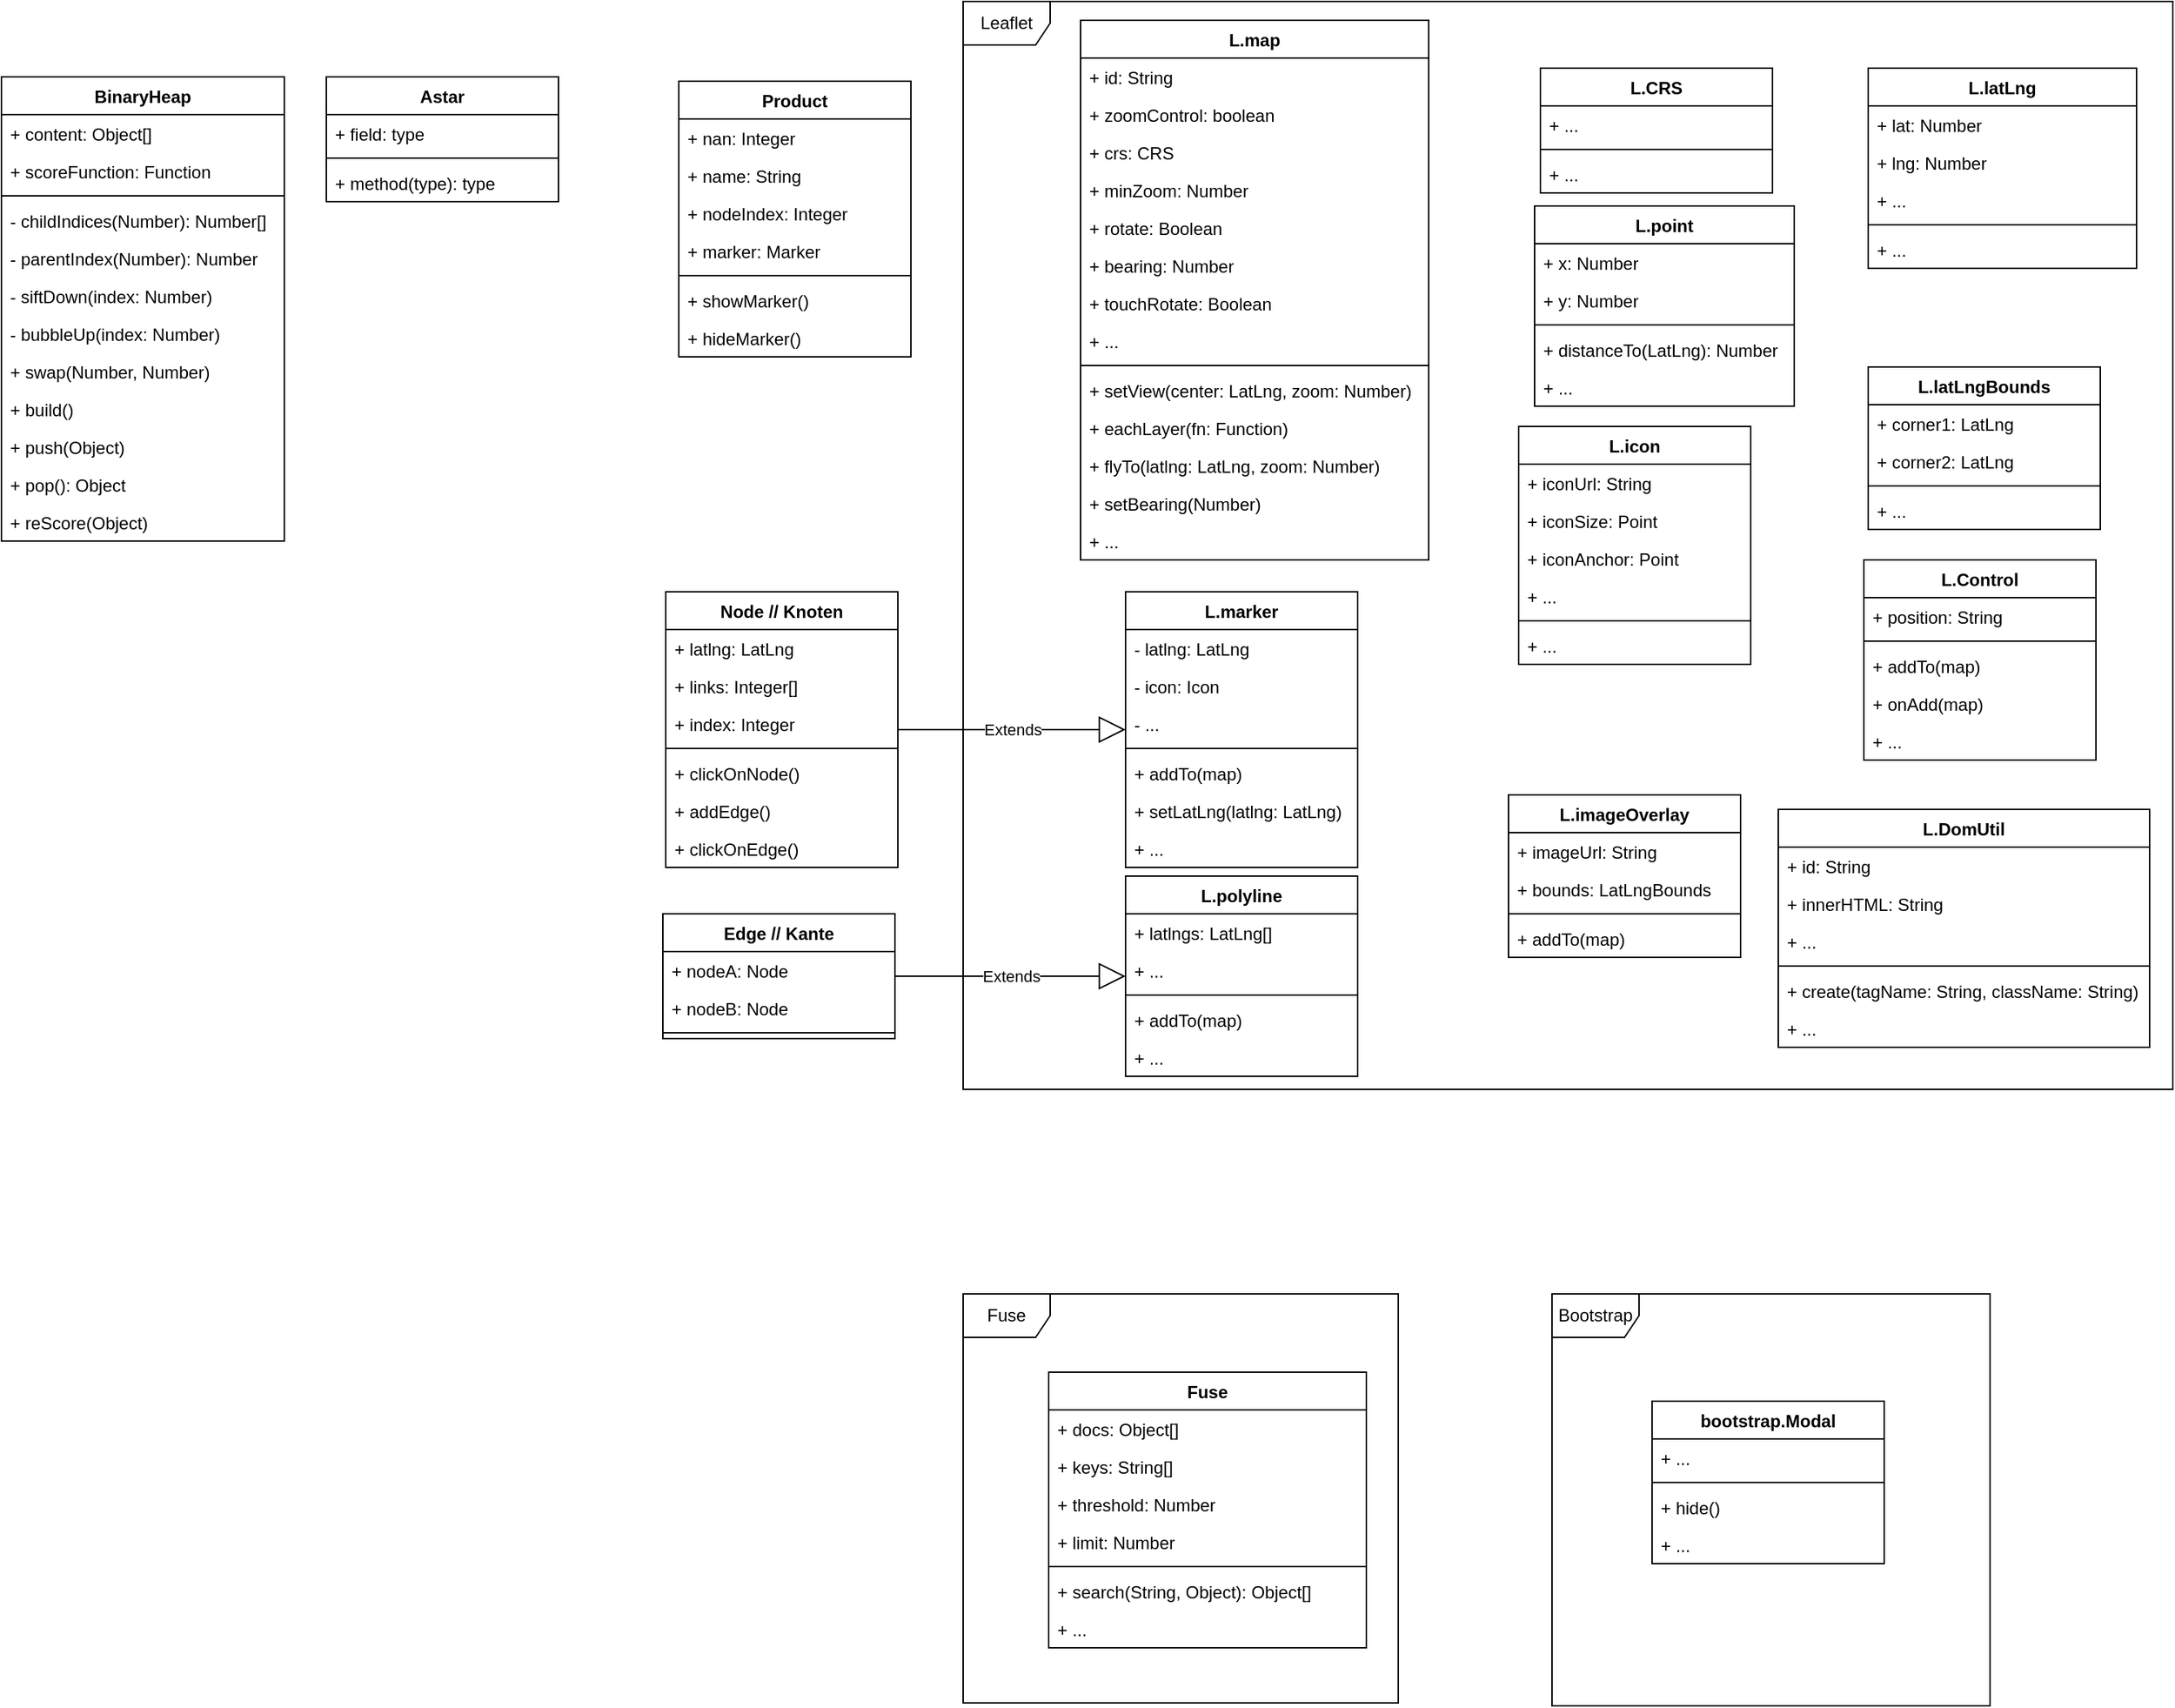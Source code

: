<mxfile pages="2">
    <diagram id="jrNGx-gabtCFgvl1K_JJ" name="Klassendiagramm">
        <mxGraphModel dx="1788" dy="1139" grid="0" gridSize="10" guides="1" tooltips="1" connect="1" arrows="1" fold="1" page="0" pageScale="1" pageWidth="850" pageHeight="1100" math="0" shadow="0">
            <root>
                <mxCell id="0"/>
                <mxCell id="1" parent="0"/>
                <mxCell id="47bcrhxyphqd8BRHlcOZ-18" value="Leaflet" style="shape=umlFrame;whiteSpace=wrap;html=1;movable=0;resizable=0;rotatable=0;deletable=0;editable=0;connectable=0;locked=1;" parent="1" vertex="1">
                    <mxGeometry x="-164" y="-469" width="834" height="750" as="geometry"/>
                </mxCell>
                <mxCell id="-IxNRpvLPGeOnTa2XRwh-1" value="Node // Knoten" style="swimlane;fontStyle=1;align=center;verticalAlign=top;childLayout=stackLayout;horizontal=1;startSize=26;horizontalStack=0;resizeParent=1;resizeParentMax=0;resizeLast=0;collapsible=1;marginBottom=0;" parent="1" vertex="1">
                    <mxGeometry x="-369" y="-62" width="160" height="190" as="geometry"/>
                </mxCell>
                <mxCell id="2" value="+ latlng: LatLng" style="text;strokeColor=none;fillColor=none;align=left;verticalAlign=top;spacingLeft=4;spacingRight=4;overflow=hidden;rotatable=0;points=[[0,0.5],[1,0.5]];portConstraint=eastwest;" parent="-IxNRpvLPGeOnTa2XRwh-1" vertex="1">
                    <mxGeometry y="26" width="160" height="26" as="geometry"/>
                </mxCell>
                <mxCell id="79ByzgNNwlD58r3_2kEv-2" value="+ links: Integer[]" style="text;strokeColor=none;fillColor=none;align=left;verticalAlign=top;spacingLeft=4;spacingRight=4;overflow=hidden;rotatable=0;points=[[0,0.5],[1,0.5]];portConstraint=eastwest;" parent="-IxNRpvLPGeOnTa2XRwh-1" vertex="1">
                    <mxGeometry y="52" width="160" height="26" as="geometry"/>
                </mxCell>
                <mxCell id="47bcrhxyphqd8BRHlcOZ-35" value="+ index: Integer" style="text;strokeColor=none;fillColor=none;align=left;verticalAlign=top;spacingLeft=4;spacingRight=4;overflow=hidden;rotatable=0;points=[[0,0.5],[1,0.5]];portConstraint=eastwest;" parent="-IxNRpvLPGeOnTa2XRwh-1" vertex="1">
                    <mxGeometry y="78" width="160" height="26" as="geometry"/>
                </mxCell>
                <mxCell id="-IxNRpvLPGeOnTa2XRwh-3" value="" style="line;strokeWidth=1;fillColor=none;align=left;verticalAlign=middle;spacingTop=-1;spacingLeft=3;spacingRight=3;rotatable=0;labelPosition=right;points=[];portConstraint=eastwest;strokeColor=inherit;" parent="-IxNRpvLPGeOnTa2XRwh-1" vertex="1">
                    <mxGeometry y="104" width="160" height="8" as="geometry"/>
                </mxCell>
                <mxCell id="-IxNRpvLPGeOnTa2XRwh-4" value="+ clickOnNode()" style="text;strokeColor=none;fillColor=none;align=left;verticalAlign=top;spacingLeft=4;spacingRight=4;overflow=hidden;rotatable=0;points=[[0,0.5],[1,0.5]];portConstraint=eastwest;" parent="-IxNRpvLPGeOnTa2XRwh-1" vertex="1">
                    <mxGeometry y="112" width="160" height="26" as="geometry"/>
                </mxCell>
                <mxCell id="3" value="+ addEdge()" style="text;strokeColor=none;fillColor=none;align=left;verticalAlign=top;spacingLeft=4;spacingRight=4;overflow=hidden;rotatable=0;points=[[0,0.5],[1,0.5]];portConstraint=eastwest;" parent="-IxNRpvLPGeOnTa2XRwh-1" vertex="1">
                    <mxGeometry y="138" width="160" height="26" as="geometry"/>
                </mxCell>
                <mxCell id="4" value="+ clickOnEdge()" style="text;strokeColor=none;fillColor=none;align=left;verticalAlign=top;spacingLeft=4;spacingRight=4;overflow=hidden;rotatable=0;points=[[0,0.5],[1,0.5]];portConstraint=eastwest;" parent="-IxNRpvLPGeOnTa2XRwh-1" vertex="1">
                    <mxGeometry y="164" width="160" height="26" as="geometry"/>
                </mxCell>
                <mxCell id="47bcrhxyphqd8BRHlcOZ-1" value="L.marker" style="swimlane;fontStyle=1;align=center;verticalAlign=top;childLayout=stackLayout;horizontal=1;startSize=26;horizontalStack=0;resizeParent=1;resizeParentMax=0;resizeLast=0;collapsible=1;marginBottom=0;" parent="1" vertex="1">
                    <mxGeometry x="-52" y="-62" width="160" height="190" as="geometry"/>
                </mxCell>
                <mxCell id="47bcrhxyphqd8BRHlcOZ-2" value="- latlng: LatLng" style="text;strokeColor=none;fillColor=none;align=left;verticalAlign=top;spacingLeft=4;spacingRight=4;overflow=hidden;rotatable=0;points=[[0,0.5],[1,0.5]];portConstraint=eastwest;" parent="47bcrhxyphqd8BRHlcOZ-1" vertex="1">
                    <mxGeometry y="26" width="160" height="26" as="geometry"/>
                </mxCell>
                <mxCell id="47bcrhxyphqd8BRHlcOZ-5" value="- icon: Icon" style="text;strokeColor=none;fillColor=none;align=left;verticalAlign=top;spacingLeft=4;spacingRight=4;overflow=hidden;rotatable=0;points=[[0,0.5],[1,0.5]];portConstraint=eastwest;" parent="47bcrhxyphqd8BRHlcOZ-1" vertex="1">
                    <mxGeometry y="52" width="160" height="26" as="geometry"/>
                </mxCell>
                <mxCell id="47bcrhxyphqd8BRHlcOZ-22" value="- ..." style="text;strokeColor=none;fillColor=none;align=left;verticalAlign=top;spacingLeft=4;spacingRight=4;overflow=hidden;rotatable=0;points=[[0,0.5],[1,0.5]];portConstraint=eastwest;" parent="47bcrhxyphqd8BRHlcOZ-1" vertex="1">
                    <mxGeometry y="78" width="160" height="26" as="geometry"/>
                </mxCell>
                <mxCell id="47bcrhxyphqd8BRHlcOZ-3" value="" style="line;strokeWidth=1;fillColor=none;align=left;verticalAlign=middle;spacingTop=-1;spacingLeft=3;spacingRight=3;rotatable=0;labelPosition=right;points=[];portConstraint=eastwest;strokeColor=inherit;" parent="47bcrhxyphqd8BRHlcOZ-1" vertex="1">
                    <mxGeometry y="104" width="160" height="8" as="geometry"/>
                </mxCell>
                <mxCell id="4031oEJd7GCodYw7584o-1" value="+ addTo(map)" style="text;strokeColor=none;fillColor=none;align=left;verticalAlign=top;spacingLeft=4;spacingRight=4;overflow=hidden;rotatable=0;points=[[0,0.5],[1,0.5]];portConstraint=eastwest;" parent="47bcrhxyphqd8BRHlcOZ-1" vertex="1">
                    <mxGeometry y="112" width="160" height="26" as="geometry"/>
                </mxCell>
                <mxCell id="36" value="+ setLatLng(latlng: LatLng)" style="text;strokeColor=none;fillColor=none;align=left;verticalAlign=top;spacingLeft=4;spacingRight=4;overflow=hidden;rotatable=0;points=[[0,0.5],[1,0.5]];portConstraint=eastwest;" parent="47bcrhxyphqd8BRHlcOZ-1" vertex="1">
                    <mxGeometry y="138" width="160" height="26" as="geometry"/>
                </mxCell>
                <mxCell id="47bcrhxyphqd8BRHlcOZ-23" value="+ ..." style="text;strokeColor=none;fillColor=none;align=left;verticalAlign=top;spacingLeft=4;spacingRight=4;overflow=hidden;rotatable=0;points=[[0,0.5],[1,0.5]];portConstraint=eastwest;" parent="47bcrhxyphqd8BRHlcOZ-1" vertex="1">
                    <mxGeometry y="164" width="160" height="26" as="geometry"/>
                </mxCell>
                <mxCell id="47bcrhxyphqd8BRHlcOZ-6" value="L.icon" style="swimlane;fontStyle=1;align=center;verticalAlign=top;childLayout=stackLayout;horizontal=1;startSize=26;horizontalStack=0;resizeParent=1;resizeParentMax=0;resizeLast=0;collapsible=1;marginBottom=0;" parent="1" vertex="1">
                    <mxGeometry x="219" y="-176" width="160" height="164" as="geometry"/>
                </mxCell>
                <mxCell id="47bcrhxyphqd8BRHlcOZ-7" value="+ iconUrl: String" style="text;strokeColor=none;fillColor=none;align=left;verticalAlign=top;spacingLeft=4;spacingRight=4;overflow=hidden;rotatable=0;points=[[0,0.5],[1,0.5]];portConstraint=eastwest;" parent="47bcrhxyphqd8BRHlcOZ-6" vertex="1">
                    <mxGeometry y="26" width="160" height="26" as="geometry"/>
                </mxCell>
                <mxCell id="47bcrhxyphqd8BRHlcOZ-10" value="+ iconSize: Point" style="text;strokeColor=none;fillColor=none;align=left;verticalAlign=top;spacingLeft=4;spacingRight=4;overflow=hidden;rotatable=0;points=[[0,0.5],[1,0.5]];portConstraint=eastwest;" parent="47bcrhxyphqd8BRHlcOZ-6" vertex="1">
                    <mxGeometry y="52" width="160" height="26" as="geometry"/>
                </mxCell>
                <mxCell id="47bcrhxyphqd8BRHlcOZ-11" value="+ iconAnchor: Point" style="text;strokeColor=none;fillColor=none;align=left;verticalAlign=top;spacingLeft=4;spacingRight=4;overflow=hidden;rotatable=0;points=[[0,0.5],[1,0.5]];portConstraint=eastwest;" parent="47bcrhxyphqd8BRHlcOZ-6" vertex="1">
                    <mxGeometry y="78" width="160" height="26" as="geometry"/>
                </mxCell>
                <mxCell id="47bcrhxyphqd8BRHlcOZ-20" value="+ ..." style="text;strokeColor=none;fillColor=none;align=left;verticalAlign=top;spacingLeft=4;spacingRight=4;overflow=hidden;rotatable=0;points=[[0,0.5],[1,0.5]];portConstraint=eastwest;" parent="47bcrhxyphqd8BRHlcOZ-6" vertex="1">
                    <mxGeometry y="104" width="160" height="26" as="geometry"/>
                </mxCell>
                <mxCell id="47bcrhxyphqd8BRHlcOZ-8" value="" style="line;strokeWidth=1;fillColor=none;align=left;verticalAlign=middle;spacingTop=-1;spacingLeft=3;spacingRight=3;rotatable=0;labelPosition=right;points=[];portConstraint=eastwest;strokeColor=inherit;" parent="47bcrhxyphqd8BRHlcOZ-6" vertex="1">
                    <mxGeometry y="130" width="160" height="8" as="geometry"/>
                </mxCell>
                <mxCell id="47bcrhxyphqd8BRHlcOZ-9" value="+ ..." style="text;strokeColor=none;fillColor=none;align=left;verticalAlign=top;spacingLeft=4;spacingRight=4;overflow=hidden;rotatable=0;points=[[0,0.5],[1,0.5]];portConstraint=eastwest;" parent="47bcrhxyphqd8BRHlcOZ-6" vertex="1">
                    <mxGeometry y="138" width="160" height="26" as="geometry"/>
                </mxCell>
                <mxCell id="47bcrhxyphqd8BRHlcOZ-12" value="L.point" style="swimlane;fontStyle=1;align=center;verticalAlign=top;childLayout=stackLayout;horizontal=1;startSize=26;horizontalStack=0;resizeParent=1;resizeParentMax=0;resizeLast=0;collapsible=1;marginBottom=0;" parent="1" vertex="1">
                    <mxGeometry x="230" y="-328" width="179" height="138" as="geometry"/>
                </mxCell>
                <mxCell id="47bcrhxyphqd8BRHlcOZ-13" value="+ x: Number" style="text;strokeColor=none;fillColor=none;align=left;verticalAlign=top;spacingLeft=4;spacingRight=4;overflow=hidden;rotatable=0;points=[[0,0.5],[1,0.5]];portConstraint=eastwest;" parent="47bcrhxyphqd8BRHlcOZ-12" vertex="1">
                    <mxGeometry y="26" width="179" height="26" as="geometry"/>
                </mxCell>
                <mxCell id="47bcrhxyphqd8BRHlcOZ-16" value="+ y: Number" style="text;strokeColor=none;fillColor=none;align=left;verticalAlign=top;spacingLeft=4;spacingRight=4;overflow=hidden;rotatable=0;points=[[0,0.5],[1,0.5]];portConstraint=eastwest;" parent="47bcrhxyphqd8BRHlcOZ-12" vertex="1">
                    <mxGeometry y="52" width="179" height="26" as="geometry"/>
                </mxCell>
                <mxCell id="47bcrhxyphqd8BRHlcOZ-14" value="" style="line;strokeWidth=1;fillColor=none;align=left;verticalAlign=middle;spacingTop=-1;spacingLeft=3;spacingRight=3;rotatable=0;labelPosition=right;points=[];portConstraint=eastwest;strokeColor=inherit;" parent="47bcrhxyphqd8BRHlcOZ-12" vertex="1">
                    <mxGeometry y="78" width="179" height="8" as="geometry"/>
                </mxCell>
                <mxCell id="47bcrhxyphqd8BRHlcOZ-30" value="+ distanceTo(LatLng): Number" style="text;strokeColor=none;fillColor=none;align=left;verticalAlign=top;spacingLeft=4;spacingRight=4;overflow=hidden;rotatable=0;points=[[0,0.5],[1,0.5]];portConstraint=eastwest;" parent="47bcrhxyphqd8BRHlcOZ-12" vertex="1">
                    <mxGeometry y="86" width="179" height="26" as="geometry"/>
                </mxCell>
                <mxCell id="47bcrhxyphqd8BRHlcOZ-15" value="+ ..." style="text;strokeColor=none;fillColor=none;align=left;verticalAlign=top;spacingLeft=4;spacingRight=4;overflow=hidden;rotatable=0;points=[[0,0.5],[1,0.5]];portConstraint=eastwest;" parent="47bcrhxyphqd8BRHlcOZ-12" vertex="1">
                    <mxGeometry y="112" width="179" height="26" as="geometry"/>
                </mxCell>
                <mxCell id="47bcrhxyphqd8BRHlcOZ-24" value="Extends" style="endArrow=block;endSize=16;endFill=0;html=1;exitX=1;exitY=0.5;exitDx=0;exitDy=0;" parent="1" source="-IxNRpvLPGeOnTa2XRwh-1" target="47bcrhxyphqd8BRHlcOZ-1" edge="1">
                    <mxGeometry width="160" relative="1" as="geometry">
                        <mxPoint x="-137" y="203" as="sourcePoint"/>
                        <mxPoint x="23" y="203" as="targetPoint"/>
                    </mxGeometry>
                </mxCell>
                <mxCell id="47bcrhxyphqd8BRHlcOZ-27" value="L.latLng" style="swimlane;fontStyle=1;align=center;verticalAlign=top;childLayout=stackLayout;horizontal=1;startSize=26;horizontalStack=0;resizeParent=1;resizeParentMax=0;resizeLast=0;collapsible=1;marginBottom=0;" parent="1" vertex="1">
                    <mxGeometry x="460" y="-423" width="185" height="138" as="geometry"/>
                </mxCell>
                <mxCell id="47bcrhxyphqd8BRHlcOZ-28" value="+ lat: Number" style="text;strokeColor=none;fillColor=none;align=left;verticalAlign=top;spacingLeft=4;spacingRight=4;overflow=hidden;rotatable=0;points=[[0,0.5],[1,0.5]];portConstraint=eastwest;" parent="47bcrhxyphqd8BRHlcOZ-27" vertex="1">
                    <mxGeometry y="26" width="185" height="26" as="geometry"/>
                </mxCell>
                <mxCell id="47bcrhxyphqd8BRHlcOZ-32" value="+ lng: Number" style="text;strokeColor=none;fillColor=none;align=left;verticalAlign=top;spacingLeft=4;spacingRight=4;overflow=hidden;rotatable=0;points=[[0,0.5],[1,0.5]];portConstraint=eastwest;" parent="47bcrhxyphqd8BRHlcOZ-27" vertex="1">
                    <mxGeometry y="52" width="185" height="26" as="geometry"/>
                </mxCell>
                <mxCell id="47bcrhxyphqd8BRHlcOZ-33" value="+ ..." style="text;strokeColor=none;fillColor=none;align=left;verticalAlign=top;spacingLeft=4;spacingRight=4;overflow=hidden;rotatable=0;points=[[0,0.5],[1,0.5]];portConstraint=eastwest;" parent="47bcrhxyphqd8BRHlcOZ-27" vertex="1">
                    <mxGeometry y="78" width="185" height="26" as="geometry"/>
                </mxCell>
                <mxCell id="47bcrhxyphqd8BRHlcOZ-29" value="" style="line;strokeWidth=1;fillColor=none;align=left;verticalAlign=middle;spacingTop=-1;spacingLeft=3;spacingRight=3;rotatable=0;labelPosition=right;points=[];portConstraint=eastwest;strokeColor=inherit;" parent="47bcrhxyphqd8BRHlcOZ-27" vertex="1">
                    <mxGeometry y="104" width="185" height="8" as="geometry"/>
                </mxCell>
                <mxCell id="47bcrhxyphqd8BRHlcOZ-31" value="+ ..." style="text;strokeColor=none;fillColor=none;align=left;verticalAlign=top;spacingLeft=4;spacingRight=4;overflow=hidden;rotatable=0;points=[[0,0.5],[1,0.5]];portConstraint=eastwest;" parent="47bcrhxyphqd8BRHlcOZ-27" vertex="1">
                    <mxGeometry y="112" width="185" height="26" as="geometry"/>
                </mxCell>
                <mxCell id="47bcrhxyphqd8BRHlcOZ-36" value="L.map" style="swimlane;fontStyle=1;align=center;verticalAlign=top;childLayout=stackLayout;horizontal=1;startSize=26;horizontalStack=0;resizeParent=1;resizeParentMax=0;resizeLast=0;collapsible=1;marginBottom=0;" parent="1" vertex="1">
                    <mxGeometry x="-83" y="-456" width="240" height="372" as="geometry"/>
                </mxCell>
                <mxCell id="47bcrhxyphqd8BRHlcOZ-46" value="+ id: String" style="text;strokeColor=none;fillColor=none;align=left;verticalAlign=top;spacingLeft=4;spacingRight=4;overflow=hidden;rotatable=0;points=[[0,0.5],[1,0.5]];portConstraint=eastwest;" parent="47bcrhxyphqd8BRHlcOZ-36" vertex="1">
                    <mxGeometry y="26" width="240" height="26" as="geometry"/>
                </mxCell>
                <mxCell id="47bcrhxyphqd8BRHlcOZ-37" value="+ zoomControl: boolean" style="text;strokeColor=none;fillColor=none;align=left;verticalAlign=top;spacingLeft=4;spacingRight=4;overflow=hidden;rotatable=0;points=[[0,0.5],[1,0.5]];portConstraint=eastwest;" parent="47bcrhxyphqd8BRHlcOZ-36" vertex="1">
                    <mxGeometry y="52" width="240" height="26" as="geometry"/>
                </mxCell>
                <mxCell id="47bcrhxyphqd8BRHlcOZ-40" value="+ crs: CRS" style="text;strokeColor=none;fillColor=none;align=left;verticalAlign=top;spacingLeft=4;spacingRight=4;overflow=hidden;rotatable=0;points=[[0,0.5],[1,0.5]];portConstraint=eastwest;" parent="47bcrhxyphqd8BRHlcOZ-36" vertex="1">
                    <mxGeometry y="78" width="240" height="26" as="geometry"/>
                </mxCell>
                <mxCell id="47bcrhxyphqd8BRHlcOZ-41" value="+ minZoom: Number" style="text;strokeColor=none;fillColor=none;align=left;verticalAlign=top;spacingLeft=4;spacingRight=4;overflow=hidden;rotatable=0;points=[[0,0.5],[1,0.5]];portConstraint=eastwest;" parent="47bcrhxyphqd8BRHlcOZ-36" vertex="1">
                    <mxGeometry y="104" width="240" height="26" as="geometry"/>
                </mxCell>
                <mxCell id="22" value="+ rotate: Boolean" style="text;strokeColor=none;fillColor=none;align=left;verticalAlign=top;spacingLeft=4;spacingRight=4;overflow=hidden;rotatable=0;points=[[0,0.5],[1,0.5]];portConstraint=eastwest;" parent="47bcrhxyphqd8BRHlcOZ-36" vertex="1">
                    <mxGeometry y="130" width="240" height="26" as="geometry"/>
                </mxCell>
                <mxCell id="23" value="+ bearing: Number" style="text;strokeColor=none;fillColor=none;align=left;verticalAlign=top;spacingLeft=4;spacingRight=4;overflow=hidden;rotatable=0;points=[[0,0.5],[1,0.5]];portConstraint=eastwest;" parent="47bcrhxyphqd8BRHlcOZ-36" vertex="1">
                    <mxGeometry y="156" width="240" height="26" as="geometry"/>
                </mxCell>
                <mxCell id="24" value="+ touchRotate: Boolean" style="text;strokeColor=none;fillColor=none;align=left;verticalAlign=top;spacingLeft=4;spacingRight=4;overflow=hidden;rotatable=0;points=[[0,0.5],[1,0.5]];portConstraint=eastwest;" parent="47bcrhxyphqd8BRHlcOZ-36" vertex="1">
                    <mxGeometry y="182" width="240" height="26" as="geometry"/>
                </mxCell>
                <mxCell id="47bcrhxyphqd8BRHlcOZ-47" value="+ ..." style="text;strokeColor=none;fillColor=none;align=left;verticalAlign=top;spacingLeft=4;spacingRight=4;overflow=hidden;rotatable=0;points=[[0,0.5],[1,0.5]];portConstraint=eastwest;" parent="47bcrhxyphqd8BRHlcOZ-36" vertex="1">
                    <mxGeometry y="208" width="240" height="26" as="geometry"/>
                </mxCell>
                <mxCell id="47bcrhxyphqd8BRHlcOZ-38" value="" style="line;strokeWidth=1;fillColor=none;align=left;verticalAlign=middle;spacingTop=-1;spacingLeft=3;spacingRight=3;rotatable=0;labelPosition=right;points=[];portConstraint=eastwest;strokeColor=inherit;" parent="47bcrhxyphqd8BRHlcOZ-36" vertex="1">
                    <mxGeometry y="234" width="240" height="8" as="geometry"/>
                </mxCell>
                <mxCell id="47bcrhxyphqd8BRHlcOZ-39" value="+ setView(center: LatLng, zoom: Number)" style="text;strokeColor=none;fillColor=none;align=left;verticalAlign=top;spacingLeft=4;spacingRight=4;overflow=hidden;rotatable=0;points=[[0,0.5],[1,0.5]];portConstraint=eastwest;" parent="47bcrhxyphqd8BRHlcOZ-36" vertex="1">
                    <mxGeometry y="242" width="240" height="26" as="geometry"/>
                </mxCell>
                <mxCell id="33" value="+ eachLayer(fn: Function)" style="text;strokeColor=none;fillColor=none;align=left;verticalAlign=top;spacingLeft=4;spacingRight=4;overflow=hidden;rotatable=0;points=[[0,0.5],[1,0.5]];portConstraint=eastwest;" parent="47bcrhxyphqd8BRHlcOZ-36" vertex="1">
                    <mxGeometry y="268" width="240" height="26" as="geometry"/>
                </mxCell>
                <mxCell id="34" value="+ flyTo(latlng: LatLng, zoom: Number)" style="text;strokeColor=none;fillColor=none;align=left;verticalAlign=top;spacingLeft=4;spacingRight=4;overflow=hidden;rotatable=0;points=[[0,0.5],[1,0.5]];portConstraint=eastwest;" parent="47bcrhxyphqd8BRHlcOZ-36" vertex="1">
                    <mxGeometry y="294" width="240" height="26" as="geometry"/>
                </mxCell>
                <mxCell id="35" value="+ setBearing(Number)" style="text;strokeColor=none;fillColor=none;align=left;verticalAlign=top;spacingLeft=4;spacingRight=4;overflow=hidden;rotatable=0;points=[[0,0.5],[1,0.5]];portConstraint=eastwest;" parent="47bcrhxyphqd8BRHlcOZ-36" vertex="1">
                    <mxGeometry y="320" width="240" height="26" as="geometry"/>
                </mxCell>
                <mxCell id="47bcrhxyphqd8BRHlcOZ-48" value="+ ..." style="text;strokeColor=none;fillColor=none;align=left;verticalAlign=top;spacingLeft=4;spacingRight=4;overflow=hidden;rotatable=0;points=[[0,0.5],[1,0.5]];portConstraint=eastwest;" parent="47bcrhxyphqd8BRHlcOZ-36" vertex="1">
                    <mxGeometry y="346" width="240" height="26" as="geometry"/>
                </mxCell>
                <mxCell id="47bcrhxyphqd8BRHlcOZ-42" value="L.imageOverlay" style="swimlane;fontStyle=1;align=center;verticalAlign=top;childLayout=stackLayout;horizontal=1;startSize=26;horizontalStack=0;resizeParent=1;resizeParentMax=0;resizeLast=0;collapsible=1;marginBottom=0;" parent="1" vertex="1">
                    <mxGeometry x="212" y="78" width="160" height="112" as="geometry"/>
                </mxCell>
                <mxCell id="47bcrhxyphqd8BRHlcOZ-43" value="+ imageUrl: String" style="text;strokeColor=none;fillColor=none;align=left;verticalAlign=top;spacingLeft=4;spacingRight=4;overflow=hidden;rotatable=0;points=[[0,0.5],[1,0.5]];portConstraint=eastwest;" parent="47bcrhxyphqd8BRHlcOZ-42" vertex="1">
                    <mxGeometry y="26" width="160" height="26" as="geometry"/>
                </mxCell>
                <mxCell id="47bcrhxyphqd8BRHlcOZ-49" value="+ bounds: LatLngBounds" style="text;strokeColor=none;fillColor=none;align=left;verticalAlign=top;spacingLeft=4;spacingRight=4;overflow=hidden;rotatable=0;points=[[0,0.5],[1,0.5]];portConstraint=eastwest;" parent="47bcrhxyphqd8BRHlcOZ-42" vertex="1">
                    <mxGeometry y="52" width="160" height="26" as="geometry"/>
                </mxCell>
                <mxCell id="47bcrhxyphqd8BRHlcOZ-44" value="" style="line;strokeWidth=1;fillColor=none;align=left;verticalAlign=middle;spacingTop=-1;spacingLeft=3;spacingRight=3;rotatable=0;labelPosition=right;points=[];portConstraint=eastwest;strokeColor=inherit;" parent="47bcrhxyphqd8BRHlcOZ-42" vertex="1">
                    <mxGeometry y="78" width="160" height="8" as="geometry"/>
                </mxCell>
                <mxCell id="47bcrhxyphqd8BRHlcOZ-45" value="+ addTo(map)" style="text;strokeColor=none;fillColor=none;align=left;verticalAlign=top;spacingLeft=4;spacingRight=4;overflow=hidden;rotatable=0;points=[[0,0.5],[1,0.5]];portConstraint=eastwest;" parent="47bcrhxyphqd8BRHlcOZ-42" vertex="1">
                    <mxGeometry y="86" width="160" height="26" as="geometry"/>
                </mxCell>
                <mxCell id="47bcrhxyphqd8BRHlcOZ-50" value="L.latLngBounds" style="swimlane;fontStyle=1;align=center;verticalAlign=top;childLayout=stackLayout;horizontal=1;startSize=26;horizontalStack=0;resizeParent=1;resizeParentMax=0;resizeLast=0;collapsible=1;marginBottom=0;" parent="1" vertex="1">
                    <mxGeometry x="460" y="-217" width="160" height="112" as="geometry"/>
                </mxCell>
                <mxCell id="47bcrhxyphqd8BRHlcOZ-51" value="+ corner1: LatLng" style="text;strokeColor=none;fillColor=none;align=left;verticalAlign=top;spacingLeft=4;spacingRight=4;overflow=hidden;rotatable=0;points=[[0,0.5],[1,0.5]];portConstraint=eastwest;" parent="47bcrhxyphqd8BRHlcOZ-50" vertex="1">
                    <mxGeometry y="26" width="160" height="26" as="geometry"/>
                </mxCell>
                <mxCell id="47bcrhxyphqd8BRHlcOZ-54" value="+ corner2: LatLng" style="text;strokeColor=none;fillColor=none;align=left;verticalAlign=top;spacingLeft=4;spacingRight=4;overflow=hidden;rotatable=0;points=[[0,0.5],[1,0.5]];portConstraint=eastwest;" parent="47bcrhxyphqd8BRHlcOZ-50" vertex="1">
                    <mxGeometry y="52" width="160" height="26" as="geometry"/>
                </mxCell>
                <mxCell id="47bcrhxyphqd8BRHlcOZ-52" value="" style="line;strokeWidth=1;fillColor=none;align=left;verticalAlign=middle;spacingTop=-1;spacingLeft=3;spacingRight=3;rotatable=0;labelPosition=right;points=[];portConstraint=eastwest;strokeColor=inherit;" parent="47bcrhxyphqd8BRHlcOZ-50" vertex="1">
                    <mxGeometry y="78" width="160" height="8" as="geometry"/>
                </mxCell>
                <mxCell id="47bcrhxyphqd8BRHlcOZ-53" value="+ ..." style="text;strokeColor=none;fillColor=none;align=left;verticalAlign=top;spacingLeft=4;spacingRight=4;overflow=hidden;rotatable=0;points=[[0,0.5],[1,0.5]];portConstraint=eastwest;" parent="47bcrhxyphqd8BRHlcOZ-50" vertex="1">
                    <mxGeometry y="86" width="160" height="26" as="geometry"/>
                </mxCell>
                <mxCell id="47bcrhxyphqd8BRHlcOZ-58" value="L.CRS" style="swimlane;fontStyle=1;align=center;verticalAlign=top;childLayout=stackLayout;horizontal=1;startSize=26;horizontalStack=0;resizeParent=1;resizeParentMax=0;resizeLast=0;collapsible=1;marginBottom=0;" parent="1" vertex="1">
                    <mxGeometry x="234" y="-423" width="160" height="86" as="geometry"/>
                </mxCell>
                <mxCell id="47bcrhxyphqd8BRHlcOZ-59" value="+ ..." style="text;strokeColor=none;fillColor=none;align=left;verticalAlign=top;spacingLeft=4;spacingRight=4;overflow=hidden;rotatable=0;points=[[0,0.5],[1,0.5]];portConstraint=eastwest;" parent="47bcrhxyphqd8BRHlcOZ-58" vertex="1">
                    <mxGeometry y="26" width="160" height="26" as="geometry"/>
                </mxCell>
                <mxCell id="47bcrhxyphqd8BRHlcOZ-60" value="" style="line;strokeWidth=1;fillColor=none;align=left;verticalAlign=middle;spacingTop=-1;spacingLeft=3;spacingRight=3;rotatable=0;labelPosition=right;points=[];portConstraint=eastwest;strokeColor=inherit;" parent="47bcrhxyphqd8BRHlcOZ-58" vertex="1">
                    <mxGeometry y="52" width="160" height="8" as="geometry"/>
                </mxCell>
                <mxCell id="47bcrhxyphqd8BRHlcOZ-61" value="+ ..." style="text;strokeColor=none;fillColor=none;align=left;verticalAlign=top;spacingLeft=4;spacingRight=4;overflow=hidden;rotatable=0;points=[[0,0.5],[1,0.5]];portConstraint=eastwest;" parent="47bcrhxyphqd8BRHlcOZ-58" vertex="1">
                    <mxGeometry y="60" width="160" height="26" as="geometry"/>
                </mxCell>
                <mxCell id="4031oEJd7GCodYw7584o-3" value="L.polyline" style="swimlane;fontStyle=1;align=center;verticalAlign=top;childLayout=stackLayout;horizontal=1;startSize=26;horizontalStack=0;resizeParent=1;resizeParentMax=0;resizeLast=0;collapsible=1;marginBottom=0;" parent="1" vertex="1">
                    <mxGeometry x="-52" y="134" width="160" height="138" as="geometry"/>
                </mxCell>
                <mxCell id="4031oEJd7GCodYw7584o-4" value="+ latlngs: LatLng[]" style="text;strokeColor=none;fillColor=none;align=left;verticalAlign=top;spacingLeft=4;spacingRight=4;overflow=hidden;rotatable=0;points=[[0,0.5],[1,0.5]];portConstraint=eastwest;" parent="4031oEJd7GCodYw7584o-3" vertex="1">
                    <mxGeometry y="26" width="160" height="26" as="geometry"/>
                </mxCell>
                <mxCell id="4031oEJd7GCodYw7584o-13" value="+ ..." style="text;strokeColor=none;fillColor=none;align=left;verticalAlign=top;spacingLeft=4;spacingRight=4;overflow=hidden;rotatable=0;points=[[0,0.5],[1,0.5]];portConstraint=eastwest;" parent="4031oEJd7GCodYw7584o-3" vertex="1">
                    <mxGeometry y="52" width="160" height="26" as="geometry"/>
                </mxCell>
                <mxCell id="4031oEJd7GCodYw7584o-5" value="" style="line;strokeWidth=1;fillColor=none;align=left;verticalAlign=middle;spacingTop=-1;spacingLeft=3;spacingRight=3;rotatable=0;labelPosition=right;points=[];portConstraint=eastwest;strokeColor=inherit;" parent="4031oEJd7GCodYw7584o-3" vertex="1">
                    <mxGeometry y="78" width="160" height="8" as="geometry"/>
                </mxCell>
                <mxCell id="4031oEJd7GCodYw7584o-6" value="+ addTo(map)" style="text;strokeColor=none;fillColor=none;align=left;verticalAlign=top;spacingLeft=4;spacingRight=4;overflow=hidden;rotatable=0;points=[[0,0.5],[1,0.5]];portConstraint=eastwest;" parent="4031oEJd7GCodYw7584o-3" vertex="1">
                    <mxGeometry y="86" width="160" height="26" as="geometry"/>
                </mxCell>
                <mxCell id="4031oEJd7GCodYw7584o-14" value="+ ..." style="text;strokeColor=none;fillColor=none;align=left;verticalAlign=top;spacingLeft=4;spacingRight=4;overflow=hidden;rotatable=0;points=[[0,0.5],[1,0.5]];portConstraint=eastwest;" parent="4031oEJd7GCodYw7584o-3" vertex="1">
                    <mxGeometry y="112" width="160" height="26" as="geometry"/>
                </mxCell>
                <mxCell id="4031oEJd7GCodYw7584o-7" value="Edge // Kante" style="swimlane;fontStyle=1;align=center;verticalAlign=top;childLayout=stackLayout;horizontal=1;startSize=26;horizontalStack=0;resizeParent=1;resizeParentMax=0;resizeLast=0;collapsible=1;marginBottom=0;" parent="1" vertex="1">
                    <mxGeometry x="-371" y="160" width="160" height="86" as="geometry"/>
                </mxCell>
                <mxCell id="4031oEJd7GCodYw7584o-8" value="+ nodeA: Node" style="text;strokeColor=none;fillColor=none;align=left;verticalAlign=top;spacingLeft=4;spacingRight=4;overflow=hidden;rotatable=0;points=[[0,0.5],[1,0.5]];portConstraint=eastwest;" parent="4031oEJd7GCodYw7584o-7" vertex="1">
                    <mxGeometry y="26" width="160" height="26" as="geometry"/>
                </mxCell>
                <mxCell id="4031oEJd7GCodYw7584o-12" value="+ nodeB: Node" style="text;strokeColor=none;fillColor=none;align=left;verticalAlign=top;spacingLeft=4;spacingRight=4;overflow=hidden;rotatable=0;points=[[0,0.5],[1,0.5]];portConstraint=eastwest;" parent="4031oEJd7GCodYw7584o-7" vertex="1">
                    <mxGeometry y="52" width="160" height="26" as="geometry"/>
                </mxCell>
                <mxCell id="4031oEJd7GCodYw7584o-9" value="" style="line;strokeWidth=1;fillColor=none;align=left;verticalAlign=middle;spacingTop=-1;spacingLeft=3;spacingRight=3;rotatable=0;labelPosition=right;points=[];portConstraint=eastwest;strokeColor=inherit;" parent="4031oEJd7GCodYw7584o-7" vertex="1">
                    <mxGeometry y="78" width="160" height="8" as="geometry"/>
                </mxCell>
                <mxCell id="4031oEJd7GCodYw7584o-11" value="Extends" style="endArrow=block;endSize=16;endFill=0;html=1;" parent="1" source="4031oEJd7GCodYw7584o-7" target="4031oEJd7GCodYw7584o-3" edge="1">
                    <mxGeometry width="160" relative="1" as="geometry">
                        <mxPoint x="-224" y="166" as="sourcePoint"/>
                        <mxPoint x="-64" y="166" as="targetPoint"/>
                    </mxGeometry>
                </mxCell>
                <mxCell id="eqyPjIkJq11NoU5mD4Jg-10" value="L.Control" style="swimlane;fontStyle=1;align=center;verticalAlign=top;childLayout=stackLayout;horizontal=1;startSize=26;horizontalStack=0;resizeParent=1;resizeParentMax=0;resizeLast=0;collapsible=1;marginBottom=0;" parent="1" vertex="1">
                    <mxGeometry x="457" y="-84" width="160" height="138" as="geometry"/>
                </mxCell>
                <mxCell id="eqyPjIkJq11NoU5mD4Jg-11" value="+ position: String" style="text;strokeColor=none;fillColor=none;align=left;verticalAlign=top;spacingLeft=4;spacingRight=4;overflow=hidden;rotatable=0;points=[[0,0.5],[1,0.5]];portConstraint=eastwest;" parent="eqyPjIkJq11NoU5mD4Jg-10" vertex="1">
                    <mxGeometry y="26" width="160" height="26" as="geometry"/>
                </mxCell>
                <mxCell id="eqyPjIkJq11NoU5mD4Jg-12" value="" style="line;strokeWidth=1;fillColor=none;align=left;verticalAlign=middle;spacingTop=-1;spacingLeft=3;spacingRight=3;rotatable=0;labelPosition=right;points=[];portConstraint=eastwest;strokeColor=inherit;" parent="eqyPjIkJq11NoU5mD4Jg-10" vertex="1">
                    <mxGeometry y="52" width="160" height="8" as="geometry"/>
                </mxCell>
                <mxCell id="eqyPjIkJq11NoU5mD4Jg-13" value="+ addTo(map)" style="text;strokeColor=none;fillColor=none;align=left;verticalAlign=top;spacingLeft=4;spacingRight=4;overflow=hidden;rotatable=0;points=[[0,0.5],[1,0.5]];portConstraint=eastwest;" parent="eqyPjIkJq11NoU5mD4Jg-10" vertex="1">
                    <mxGeometry y="60" width="160" height="26" as="geometry"/>
                </mxCell>
                <mxCell id="eqyPjIkJq11NoU5mD4Jg-14" value="+ onAdd(map)" style="text;strokeColor=none;fillColor=none;align=left;verticalAlign=top;spacingLeft=4;spacingRight=4;overflow=hidden;rotatable=0;points=[[0,0.5],[1,0.5]];portConstraint=eastwest;" parent="eqyPjIkJq11NoU5mD4Jg-10" vertex="1">
                    <mxGeometry y="86" width="160" height="26" as="geometry"/>
                </mxCell>
                <mxCell id="eqyPjIkJq11NoU5mD4Jg-15" value="+ ..." style="text;strokeColor=none;fillColor=none;align=left;verticalAlign=top;spacingLeft=4;spacingRight=4;overflow=hidden;rotatable=0;points=[[0,0.5],[1,0.5]];portConstraint=eastwest;" parent="eqyPjIkJq11NoU5mD4Jg-10" vertex="1">
                    <mxGeometry y="112" width="160" height="26" as="geometry"/>
                </mxCell>
                <mxCell id="5" value="Product" style="swimlane;fontStyle=1;align=center;verticalAlign=top;childLayout=stackLayout;horizontal=1;startSize=26;horizontalStack=0;resizeParent=1;resizeParentMax=0;resizeLast=0;collapsible=1;marginBottom=0;" parent="1" vertex="1">
                    <mxGeometry x="-360" y="-414" width="160" height="190" as="geometry"/>
                </mxCell>
                <mxCell id="10" value="+ nan: Integer" style="text;strokeColor=none;fillColor=none;align=left;verticalAlign=top;spacingLeft=4;spacingRight=4;overflow=hidden;rotatable=0;points=[[0,0.5],[1,0.5]];portConstraint=eastwest;" parent="5" vertex="1">
                    <mxGeometry y="26" width="160" height="26" as="geometry"/>
                </mxCell>
                <mxCell id="6" value="+ name: String" style="text;strokeColor=none;fillColor=none;align=left;verticalAlign=top;spacingLeft=4;spacingRight=4;overflow=hidden;rotatable=0;points=[[0,0.5],[1,0.5]];portConstraint=eastwest;" parent="5" vertex="1">
                    <mxGeometry y="52" width="160" height="26" as="geometry"/>
                </mxCell>
                <mxCell id="9" value="+ nodeIndex: Integer" style="text;strokeColor=none;fillColor=none;align=left;verticalAlign=top;spacingLeft=4;spacingRight=4;overflow=hidden;rotatable=0;points=[[0,0.5],[1,0.5]];portConstraint=eastwest;" parent="5" vertex="1">
                    <mxGeometry y="78" width="160" height="26" as="geometry"/>
                </mxCell>
                <mxCell id="12" value="+ marker: Marker" style="text;strokeColor=none;fillColor=none;align=left;verticalAlign=top;spacingLeft=4;spacingRight=4;overflow=hidden;rotatable=0;points=[[0,0.5],[1,0.5]];portConstraint=eastwest;" parent="5" vertex="1">
                    <mxGeometry y="104" width="160" height="26" as="geometry"/>
                </mxCell>
                <mxCell id="7" value="" style="line;strokeWidth=1;fillColor=none;align=left;verticalAlign=middle;spacingTop=-1;spacingLeft=3;spacingRight=3;rotatable=0;labelPosition=right;points=[];portConstraint=eastwest;strokeColor=inherit;" parent="5" vertex="1">
                    <mxGeometry y="130" width="160" height="8" as="geometry"/>
                </mxCell>
                <mxCell id="11" value="+ showMarker()" style="text;strokeColor=none;fillColor=none;align=left;verticalAlign=top;spacingLeft=4;spacingRight=4;overflow=hidden;rotatable=0;points=[[0,0.5],[1,0.5]];portConstraint=eastwest;" parent="5" vertex="1">
                    <mxGeometry y="138" width="160" height="26" as="geometry"/>
                </mxCell>
                <mxCell id="13" value="+ hideMarker()" style="text;strokeColor=none;fillColor=none;align=left;verticalAlign=top;spacingLeft=4;spacingRight=4;overflow=hidden;rotatable=0;points=[[0,0.5],[1,0.5]];portConstraint=eastwest;" parent="5" vertex="1">
                    <mxGeometry y="164" width="160" height="26" as="geometry"/>
                </mxCell>
                <mxCell id="14" value="Fuse" style="shape=umlFrame;whiteSpace=wrap;html=1;" parent="1" vertex="1">
                    <mxGeometry x="-164" y="422" width="300" height="282" as="geometry"/>
                </mxCell>
                <mxCell id="15" value="Fuse" style="swimlane;fontStyle=1;align=center;verticalAlign=top;childLayout=stackLayout;horizontal=1;startSize=26;horizontalStack=0;resizeParent=1;resizeParentMax=0;resizeLast=0;collapsible=1;marginBottom=0;" parent="1" vertex="1">
                    <mxGeometry x="-105" y="476" width="219" height="190" as="geometry"/>
                </mxCell>
                <mxCell id="16" value="+ docs: Object[]" style="text;strokeColor=none;fillColor=none;align=left;verticalAlign=top;spacingLeft=4;spacingRight=4;overflow=hidden;rotatable=0;points=[[0,0.5],[1,0.5]];portConstraint=eastwest;" parent="15" vertex="1">
                    <mxGeometry y="26" width="219" height="26" as="geometry"/>
                </mxCell>
                <mxCell id="19" value="+ keys: String[]" style="text;strokeColor=none;fillColor=none;align=left;verticalAlign=top;spacingLeft=4;spacingRight=4;overflow=hidden;rotatable=0;points=[[0,0.5],[1,0.5]];portConstraint=eastwest;" parent="15" vertex="1">
                    <mxGeometry y="52" width="219" height="26" as="geometry"/>
                </mxCell>
                <mxCell id="20" value="+ threshold: Number" style="text;strokeColor=none;fillColor=none;align=left;verticalAlign=top;spacingLeft=4;spacingRight=4;overflow=hidden;rotatable=0;points=[[0,0.5],[1,0.5]];portConstraint=eastwest;" parent="15" vertex="1">
                    <mxGeometry y="78" width="219" height="26" as="geometry"/>
                </mxCell>
                <mxCell id="21" value="+ limit: Number" style="text;strokeColor=none;fillColor=none;align=left;verticalAlign=top;spacingLeft=4;spacingRight=4;overflow=hidden;rotatable=0;points=[[0,0.5],[1,0.5]];portConstraint=eastwest;" parent="15" vertex="1">
                    <mxGeometry y="104" width="219" height="26" as="geometry"/>
                </mxCell>
                <mxCell id="17" value="" style="line;strokeWidth=1;fillColor=none;align=left;verticalAlign=middle;spacingTop=-1;spacingLeft=3;spacingRight=3;rotatable=0;labelPosition=right;points=[];portConstraint=eastwest;strokeColor=inherit;" parent="15" vertex="1">
                    <mxGeometry y="130" width="219" height="8" as="geometry"/>
                </mxCell>
                <mxCell id="18" value="+ search(String, Object): Object[]" style="text;strokeColor=none;fillColor=none;align=left;verticalAlign=top;spacingLeft=4;spacingRight=4;overflow=hidden;rotatable=0;points=[[0,0.5],[1,0.5]];portConstraint=eastwest;" parent="15" vertex="1">
                    <mxGeometry y="138" width="219" height="26" as="geometry"/>
                </mxCell>
                <mxCell id="42" value="+ ..." style="text;strokeColor=none;fillColor=none;align=left;verticalAlign=top;spacingLeft=4;spacingRight=4;overflow=hidden;rotatable=0;points=[[0,0.5],[1,0.5]];portConstraint=eastwest;" parent="15" vertex="1">
                    <mxGeometry y="164" width="219" height="26" as="geometry"/>
                </mxCell>
                <mxCell id="37" value="bootstrap.Modal" style="swimlane;fontStyle=1;align=center;verticalAlign=top;childLayout=stackLayout;horizontal=1;startSize=26;horizontalStack=0;resizeParent=1;resizeParentMax=0;resizeLast=0;collapsible=1;marginBottom=0;" parent="1" vertex="1">
                    <mxGeometry x="311" y="496" width="160" height="112" as="geometry"/>
                </mxCell>
                <mxCell id="38" value="+ ..." style="text;strokeColor=none;fillColor=none;align=left;verticalAlign=top;spacingLeft=4;spacingRight=4;overflow=hidden;rotatable=0;points=[[0,0.5],[1,0.5]];portConstraint=eastwest;" parent="37" vertex="1">
                    <mxGeometry y="26" width="160" height="26" as="geometry"/>
                </mxCell>
                <mxCell id="39" value="" style="line;strokeWidth=1;fillColor=none;align=left;verticalAlign=middle;spacingTop=-1;spacingLeft=3;spacingRight=3;rotatable=0;labelPosition=right;points=[];portConstraint=eastwest;strokeColor=inherit;" parent="37" vertex="1">
                    <mxGeometry y="52" width="160" height="8" as="geometry"/>
                </mxCell>
                <mxCell id="40" value="+ hide()" style="text;strokeColor=none;fillColor=none;align=left;verticalAlign=top;spacingLeft=4;spacingRight=4;overflow=hidden;rotatable=0;points=[[0,0.5],[1,0.5]];portConstraint=eastwest;" parent="37" vertex="1">
                    <mxGeometry y="60" width="160" height="26" as="geometry"/>
                </mxCell>
                <mxCell id="41" value="+ ..." style="text;strokeColor=none;fillColor=none;align=left;verticalAlign=top;spacingLeft=4;spacingRight=4;overflow=hidden;rotatable=0;points=[[0,0.5],[1,0.5]];portConstraint=eastwest;" parent="37" vertex="1">
                    <mxGeometry y="86" width="160" height="26" as="geometry"/>
                </mxCell>
                <mxCell id="43" value="Bootstrap" style="shape=umlFrame;whiteSpace=wrap;html=1;" parent="1" vertex="1">
                    <mxGeometry x="242" y="422" width="302" height="284" as="geometry"/>
                </mxCell>
                <mxCell id="44" value="L.DomUtil" style="swimlane;fontStyle=1;align=center;verticalAlign=top;childLayout=stackLayout;horizontal=1;startSize=26;horizontalStack=0;resizeParent=1;resizeParentMax=0;resizeLast=0;collapsible=1;marginBottom=0;" parent="1" vertex="1">
                    <mxGeometry x="398" y="88" width="256" height="164" as="geometry"/>
                </mxCell>
                <mxCell id="45" value="+ id: String" style="text;strokeColor=none;fillColor=none;align=left;verticalAlign=top;spacingLeft=4;spacingRight=4;overflow=hidden;rotatable=0;points=[[0,0.5],[1,0.5]];portConstraint=eastwest;" parent="44" vertex="1">
                    <mxGeometry y="26" width="256" height="26" as="geometry"/>
                </mxCell>
                <mxCell id="49" value="+ innerHTML: String" style="text;strokeColor=none;fillColor=none;align=left;verticalAlign=top;spacingLeft=4;spacingRight=4;overflow=hidden;rotatable=0;points=[[0,0.5],[1,0.5]];portConstraint=eastwest;" parent="44" vertex="1">
                    <mxGeometry y="52" width="256" height="26" as="geometry"/>
                </mxCell>
                <mxCell id="50" value="+ ..." style="text;strokeColor=none;fillColor=none;align=left;verticalAlign=top;spacingLeft=4;spacingRight=4;overflow=hidden;rotatable=0;points=[[0,0.5],[1,0.5]];portConstraint=eastwest;" parent="44" vertex="1">
                    <mxGeometry y="78" width="256" height="26" as="geometry"/>
                </mxCell>
                <mxCell id="46" value="" style="line;strokeWidth=1;fillColor=none;align=left;verticalAlign=middle;spacingTop=-1;spacingLeft=3;spacingRight=3;rotatable=0;labelPosition=right;points=[];portConstraint=eastwest;strokeColor=inherit;" parent="44" vertex="1">
                    <mxGeometry y="104" width="256" height="8" as="geometry"/>
                </mxCell>
                <mxCell id="47" value="+ create(tagName: String, className: String)" style="text;strokeColor=none;fillColor=none;align=left;verticalAlign=top;spacingLeft=4;spacingRight=4;overflow=hidden;rotatable=0;points=[[0,0.5],[1,0.5]];portConstraint=eastwest;" parent="44" vertex="1">
                    <mxGeometry y="112" width="256" height="26" as="geometry"/>
                </mxCell>
                <mxCell id="48" value="+ ..." style="text;strokeColor=none;fillColor=none;align=left;verticalAlign=top;spacingLeft=4;spacingRight=4;overflow=hidden;rotatable=0;points=[[0,0.5],[1,0.5]];portConstraint=eastwest;" parent="44" vertex="1">
                    <mxGeometry y="138" width="256" height="26" as="geometry"/>
                </mxCell>
                <mxCell id="51" value="BinaryHeap" style="swimlane;fontStyle=1;align=center;verticalAlign=top;childLayout=stackLayout;horizontal=1;startSize=26;horizontalStack=0;resizeParent=1;resizeParentMax=0;resizeLast=0;collapsible=1;marginBottom=0;" vertex="1" parent="1">
                    <mxGeometry x="-827" y="-417" width="195" height="320" as="geometry"/>
                </mxCell>
                <mxCell id="52" value="+ content: Object[]" style="text;strokeColor=none;fillColor=none;align=left;verticalAlign=top;spacingLeft=4;spacingRight=4;overflow=hidden;rotatable=0;points=[[0,0.5],[1,0.5]];portConstraint=eastwest;" vertex="1" parent="51">
                    <mxGeometry y="26" width="195" height="26" as="geometry"/>
                </mxCell>
                <mxCell id="68" value="+ scoreFunction: Function" style="text;strokeColor=none;fillColor=none;align=left;verticalAlign=top;spacingLeft=4;spacingRight=4;overflow=hidden;rotatable=0;points=[[0,0.5],[1,0.5]];portConstraint=eastwest;" vertex="1" parent="51">
                    <mxGeometry y="52" width="195" height="26" as="geometry"/>
                </mxCell>
                <mxCell id="53" value="" style="line;strokeWidth=1;fillColor=none;align=left;verticalAlign=middle;spacingTop=-1;spacingLeft=3;spacingRight=3;rotatable=0;labelPosition=right;points=[];portConstraint=eastwest;strokeColor=inherit;" vertex="1" parent="51">
                    <mxGeometry y="78" width="195" height="8" as="geometry"/>
                </mxCell>
                <mxCell id="60" value="- childIndices(Number): Number[]" style="text;strokeColor=none;fillColor=none;align=left;verticalAlign=top;spacingLeft=4;spacingRight=4;overflow=hidden;rotatable=0;points=[[0,0.5],[1,0.5]];portConstraint=eastwest;" vertex="1" parent="51">
                    <mxGeometry y="86" width="195" height="26" as="geometry"/>
                </mxCell>
                <mxCell id="61" value="- parentIndex(Number): Number" style="text;strokeColor=none;fillColor=none;align=left;verticalAlign=top;spacingLeft=4;spacingRight=4;overflow=hidden;rotatable=0;points=[[0,0.5],[1,0.5]];portConstraint=eastwest;" vertex="1" parent="51">
                    <mxGeometry y="112" width="195" height="26" as="geometry"/>
                </mxCell>
                <mxCell id="63" value="- siftDown(index: Number)" style="text;strokeColor=none;fillColor=none;align=left;verticalAlign=top;spacingLeft=4;spacingRight=4;overflow=hidden;rotatable=0;points=[[0,0.5],[1,0.5]];portConstraint=eastwest;" vertex="1" parent="51">
                    <mxGeometry y="138" width="195" height="26" as="geometry"/>
                </mxCell>
                <mxCell id="65" value="- bubbleUp(index: Number)" style="text;strokeColor=none;fillColor=none;align=left;verticalAlign=top;spacingLeft=4;spacingRight=4;overflow=hidden;rotatable=0;points=[[0,0.5],[1,0.5]];portConstraint=eastwest;" vertex="1" parent="51">
                    <mxGeometry y="164" width="195" height="26" as="geometry"/>
                </mxCell>
                <mxCell id="62" value="+ swap(Number, Number)" style="text;strokeColor=none;fillColor=none;align=left;verticalAlign=top;spacingLeft=4;spacingRight=4;overflow=hidden;rotatable=0;points=[[0,0.5],[1,0.5]];portConstraint=eastwest;" vertex="1" parent="51">
                    <mxGeometry y="190" width="195" height="26" as="geometry"/>
                </mxCell>
                <mxCell id="64" value="+ build()" style="text;strokeColor=none;fillColor=none;align=left;verticalAlign=top;spacingLeft=4;spacingRight=4;overflow=hidden;rotatable=0;points=[[0,0.5],[1,0.5]];portConstraint=eastwest;" vertex="1" parent="51">
                    <mxGeometry y="216" width="195" height="26" as="geometry"/>
                </mxCell>
                <mxCell id="66" value="+ push(Object)" style="text;strokeColor=none;fillColor=none;align=left;verticalAlign=top;spacingLeft=4;spacingRight=4;overflow=hidden;rotatable=0;points=[[0,0.5],[1,0.5]];portConstraint=eastwest;" vertex="1" parent="51">
                    <mxGeometry y="242" width="195" height="26" as="geometry"/>
                </mxCell>
                <mxCell id="67" value="+ pop(): Object" style="text;strokeColor=none;fillColor=none;align=left;verticalAlign=top;spacingLeft=4;spacingRight=4;overflow=hidden;rotatable=0;points=[[0,0.5],[1,0.5]];portConstraint=eastwest;" vertex="1" parent="51">
                    <mxGeometry y="268" width="195" height="26" as="geometry"/>
                </mxCell>
                <mxCell id="69" value="+ reScore(Object)" style="text;strokeColor=none;fillColor=none;align=left;verticalAlign=top;spacingLeft=4;spacingRight=4;overflow=hidden;rotatable=0;points=[[0,0.5],[1,0.5]];portConstraint=eastwest;" vertex="1" parent="51">
                    <mxGeometry y="294" width="195" height="26" as="geometry"/>
                </mxCell>
                <mxCell id="55" value="Astar" style="swimlane;fontStyle=1;align=center;verticalAlign=top;childLayout=stackLayout;horizontal=1;startSize=26;horizontalStack=0;resizeParent=1;resizeParentMax=0;resizeLast=0;collapsible=1;marginBottom=0;" vertex="1" parent="1">
                    <mxGeometry x="-603" y="-417" width="160" height="86" as="geometry"/>
                </mxCell>
                <mxCell id="56" value="+ field: type" style="text;strokeColor=none;fillColor=none;align=left;verticalAlign=top;spacingLeft=4;spacingRight=4;overflow=hidden;rotatable=0;points=[[0,0.5],[1,0.5]];portConstraint=eastwest;" vertex="1" parent="55">
                    <mxGeometry y="26" width="160" height="26" as="geometry"/>
                </mxCell>
                <mxCell id="57" value="" style="line;strokeWidth=1;fillColor=none;align=left;verticalAlign=middle;spacingTop=-1;spacingLeft=3;spacingRight=3;rotatable=0;labelPosition=right;points=[];portConstraint=eastwest;strokeColor=inherit;" vertex="1" parent="55">
                    <mxGeometry y="52" width="160" height="8" as="geometry"/>
                </mxCell>
                <mxCell id="58" value="+ method(type): type" style="text;strokeColor=none;fillColor=none;align=left;verticalAlign=top;spacingLeft=4;spacingRight=4;overflow=hidden;rotatable=0;points=[[0,0.5],[1,0.5]];portConstraint=eastwest;" vertex="1" parent="55">
                    <mxGeometry y="60" width="160" height="26" as="geometry"/>
                </mxCell>
            </root>
        </mxGraphModel>
    </diagram>
</mxfile>